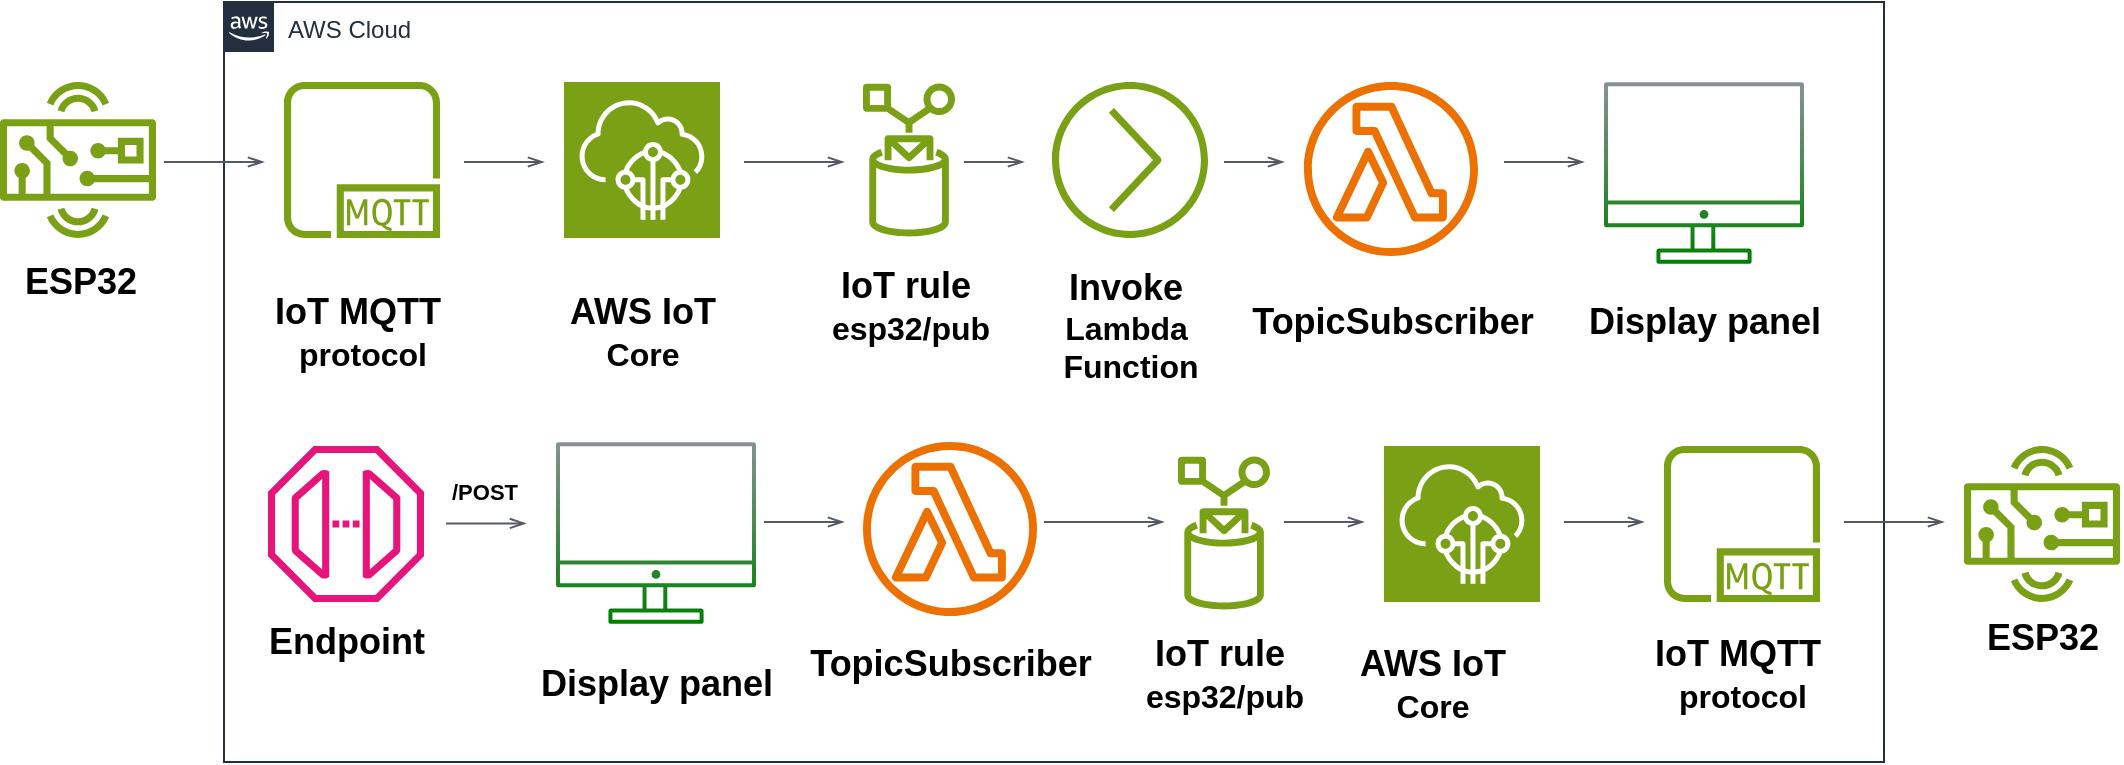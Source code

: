 <mxfile version="24.8.4">
  <diagram name="Página-1" id="5BdmWcABMLE6zPCTc5k9">
    <mxGraphModel dx="1210" dy="562" grid="1" gridSize="10" guides="1" tooltips="1" connect="1" arrows="1" fold="1" page="1" pageScale="1" pageWidth="827" pageHeight="1169" math="0" shadow="0">
      <root>
        <mxCell id="0" />
        <mxCell id="1" parent="0" />
        <object label="" ESP32="" id="jmQkS_m5FV4tJ4RguuTS-18">
          <mxCell style="sketch=0;outlineConnect=0;fontColor=#232F3E;gradientColor=none;fillColor=#7AA116;strokeColor=none;dashed=0;verticalLabelPosition=bottom;verticalAlign=top;align=center;html=1;fontSize=12;fontStyle=0;aspect=fixed;pointerEvents=1;shape=mxgraph.aws4.hardware_board;" vertex="1" parent="1">
            <mxGeometry x="-112" y="380" width="78" height="78" as="geometry" />
          </mxCell>
        </object>
        <mxCell id="jmQkS_m5FV4tJ4RguuTS-31" value="" style="sketch=0;outlineConnect=0;fontColor=#232F3E;gradientColor=none;fillColor=#7AA116;strokeColor=none;dashed=0;verticalLabelPosition=bottom;verticalAlign=top;align=center;html=1;fontSize=12;fontStyle=0;aspect=fixed;pointerEvents=1;shape=mxgraph.aws4.hardware_board;" vertex="1" parent="1">
          <mxGeometry x="870" y="562" width="78" height="78" as="geometry" />
        </mxCell>
        <mxCell id="jmQkS_m5FV4tJ4RguuTS-34" value="&lt;font style=&quot;font-size: 18px;&quot;&gt;&lt;b&gt;ESP32&lt;/b&gt;&lt;/font&gt;" style="text;html=1;align=center;verticalAlign=middle;resizable=0;points=[];autosize=1;strokeColor=none;fillColor=none;" vertex="1" parent="1">
          <mxGeometry x="-112" y="460" width="80" height="40" as="geometry" />
        </mxCell>
        <mxCell id="jmQkS_m5FV4tJ4RguuTS-74" value="&lt;font style=&quot;font-size: 18px;&quot;&gt;&lt;b&gt;ESP32&lt;/b&gt;&lt;/font&gt;" style="text;html=1;align=center;verticalAlign=middle;resizable=0;points=[];autosize=1;strokeColor=none;fillColor=none;" vertex="1" parent="1">
          <mxGeometry x="869" y="638" width="80" height="40" as="geometry" />
        </mxCell>
        <mxCell id="jmQkS_m5FV4tJ4RguuTS-16" value="" style="sketch=0;outlineConnect=0;fontColor=#232F3E;gradientColor=none;fillColor=#7AA116;strokeColor=none;dashed=0;verticalLabelPosition=bottom;verticalAlign=top;align=center;html=1;fontSize=12;fontStyle=0;aspect=fixed;pointerEvents=1;shape=mxgraph.aws4.mqtt_protocol;" vertex="1" parent="1">
          <mxGeometry x="30" y="380" width="78" height="78" as="geometry" />
        </mxCell>
        <mxCell id="jmQkS_m5FV4tJ4RguuTS-30" value="" style="sketch=0;points=[[0,0,0],[0.25,0,0],[0.5,0,0],[0.75,0,0],[1,0,0],[0,1,0],[0.25,1,0],[0.5,1,0],[0.75,1,0],[1,1,0],[0,0.25,0],[0,0.5,0],[0,0.75,0],[1,0.25,0],[1,0.5,0],[1,0.75,0]];outlineConnect=0;fontColor=#232F3E;fillColor=#7AA116;strokeColor=#ffffff;dashed=0;verticalLabelPosition=bottom;verticalAlign=top;align=center;html=1;fontSize=12;fontStyle=0;aspect=fixed;shape=mxgraph.aws4.resourceIcon;resIcon=mxgraph.aws4.iot_core;" vertex="1" parent="1">
          <mxGeometry x="170" y="380" width="78" height="78" as="geometry" />
        </mxCell>
        <mxCell id="jmQkS_m5FV4tJ4RguuTS-19" value="" style="sketch=0;outlineConnect=0;fontColor=#232F3E;gradientColor=none;fillColor=#7AA116;strokeColor=none;dashed=0;verticalLabelPosition=bottom;verticalAlign=top;align=center;html=1;fontSize=12;fontStyle=0;aspect=fixed;pointerEvents=1;shape=mxgraph.aws4.rule;" vertex="1" parent="1">
          <mxGeometry x="319.5" y="380" width="46" height="78" as="geometry" />
        </mxCell>
        <mxCell id="jmQkS_m5FV4tJ4RguuTS-20" value="" style="sketch=0;outlineConnect=0;fontColor=#232F3E;gradientColor=none;fillColor=#7AA116;strokeColor=none;dashed=0;verticalLabelPosition=bottom;verticalAlign=top;align=center;html=1;fontSize=12;fontStyle=0;aspect=fixed;pointerEvents=1;shape=mxgraph.aws4.action;" vertex="1" parent="1">
          <mxGeometry x="414" y="380" width="78" height="78" as="geometry" />
        </mxCell>
        <mxCell id="jmQkS_m5FV4tJ4RguuTS-12" value="" style="sketch=0;outlineConnect=0;fontColor=#232F3E;gradientColor=none;fillColor=#ED7100;strokeColor=none;dashed=0;verticalLabelPosition=bottom;verticalAlign=top;align=center;html=1;fontSize=12;fontStyle=0;aspect=fixed;pointerEvents=1;shape=mxgraph.aws4.lambda_function;" vertex="1" parent="1">
          <mxGeometry x="540" y="380" width="87" height="87" as="geometry" />
        </mxCell>
        <mxCell id="jmQkS_m5FV4tJ4RguuTS-21" value="" style="sketch=0;outlineConnect=0;gradientColor=green;fontColor=#545B64;strokeColor=green;fillColor=#879196;dashed=0;verticalLabelPosition=bottom;verticalAlign=top;align=center;html=1;fontSize=12;fontStyle=0;aspect=fixed;shape=mxgraph.aws4.illustration_desktop;pointerEvents=1" vertex="1" parent="1">
          <mxGeometry x="690" y="380" width="100" height="91" as="geometry" />
        </mxCell>
        <mxCell id="jmQkS_m5FV4tJ4RguuTS-22" value="" style="sketch=0;outlineConnect=0;gradientColor=green;fontColor=#545B64;strokeColor=green;fillColor=#879196;dashed=0;verticalLabelPosition=bottom;verticalAlign=top;align=center;html=1;fontSize=12;fontStyle=0;aspect=fixed;shape=mxgraph.aws4.illustration_desktop;pointerEvents=1" vertex="1" parent="1">
          <mxGeometry x="166" y="560" width="100" height="91" as="geometry" />
        </mxCell>
        <mxCell id="jmQkS_m5FV4tJ4RguuTS-26" value="" style="sketch=0;outlineConnect=0;fontColor=#232F3E;gradientColor=none;fillColor=#7AA116;strokeColor=none;dashed=0;verticalLabelPosition=bottom;verticalAlign=top;align=center;html=1;fontSize=12;fontStyle=0;aspect=fixed;pointerEvents=1;shape=mxgraph.aws4.rule;" vertex="1" parent="1">
          <mxGeometry x="477" y="566.5" width="46" height="78" as="geometry" />
        </mxCell>
        <mxCell id="jmQkS_m5FV4tJ4RguuTS-36" value="&lt;font style=&quot;font-size: 18px;&quot;&gt;&lt;b&gt;IoT MQTT&amp;nbsp;&lt;/b&gt;&lt;/font&gt;&lt;div&gt;&lt;font size=&quot;3&quot; style=&quot;&quot;&gt;&lt;b&gt;protocol&lt;/b&gt;&lt;/font&gt;&lt;/div&gt;" style="text;html=1;align=center;verticalAlign=middle;resizable=0;points=[];autosize=1;strokeColor=none;fillColor=none;" vertex="1" parent="1">
          <mxGeometry x="14" y="480" width="110" height="50" as="geometry" />
        </mxCell>
        <mxCell id="jmQkS_m5FV4tJ4RguuTS-38" value="&lt;font style=&quot;font-size: 18px;&quot;&gt;&lt;b&gt;AWS IoT&lt;/b&gt;&lt;/font&gt;&lt;div&gt;&lt;font size=&quot;3&quot; style=&quot;&quot;&gt;&lt;b&gt;Core&lt;/b&gt;&lt;/font&gt;&lt;/div&gt;" style="text;html=1;align=center;verticalAlign=middle;resizable=0;points=[];autosize=1;strokeColor=none;fillColor=none;" vertex="1" parent="1">
          <mxGeometry x="159" y="480" width="100" height="50" as="geometry" />
        </mxCell>
        <mxCell id="jmQkS_m5FV4tJ4RguuTS-40" value="&lt;font style=&quot;font-size: 18px;&quot;&gt;&lt;b&gt;Invoke&amp;nbsp;&lt;/b&gt;&lt;/font&gt;&lt;div&gt;&lt;font size=&quot;3&quot; style=&quot;&quot;&gt;&lt;b&gt;Lambda&amp;nbsp;&lt;/b&gt;&lt;/font&gt;&lt;/div&gt;&lt;div&gt;&lt;font size=&quot;3&quot; style=&quot;&quot;&gt;&lt;b&gt;Function&lt;/b&gt;&lt;/font&gt;&lt;/div&gt;" style="text;html=1;align=center;verticalAlign=middle;resizable=0;points=[];autosize=1;strokeColor=none;fillColor=none;" vertex="1" parent="1">
          <mxGeometry x="408" y="467" width="90" height="70" as="geometry" />
        </mxCell>
        <mxCell id="jmQkS_m5FV4tJ4RguuTS-45" value="&lt;font style=&quot;font-size: 18px;&quot;&gt;&lt;b&gt;Display panel&lt;/b&gt;&lt;/font&gt;" style="text;html=1;align=center;verticalAlign=middle;resizable=0;points=[];autosize=1;strokeColor=none;fillColor=none;" vertex="1" parent="1">
          <mxGeometry x="670" y="480" width="140" height="40" as="geometry" />
        </mxCell>
        <mxCell id="jmQkS_m5FV4tJ4RguuTS-39" value="&lt;font style=&quot;font-size: 18px;&quot;&gt;&lt;b&gt;IoT rule&amp;nbsp;&lt;/b&gt;&lt;/font&gt;&lt;div&gt;&lt;font size=&quot;3&quot; style=&quot;&quot;&gt;&lt;b&gt;esp32/pub&lt;/b&gt;&lt;/font&gt;&lt;/div&gt;" style="text;html=1;align=center;verticalAlign=middle;resizable=0;points=[];autosize=1;strokeColor=none;fillColor=none;" vertex="1" parent="1">
          <mxGeometry x="292.5" y="467" width="100" height="50" as="geometry" />
        </mxCell>
        <mxCell id="jmQkS_m5FV4tJ4RguuTS-41" value="&lt;font style=&quot;font-size: 18px;&quot;&gt;&lt;b&gt;TopicSubscriber&lt;/b&gt;&lt;/font&gt;" style="text;html=1;align=center;verticalAlign=middle;resizable=0;points=[];autosize=1;strokeColor=none;fillColor=none;" vertex="1" parent="1">
          <mxGeometry x="503.5" y="480" width="160" height="40" as="geometry" />
        </mxCell>
        <mxCell id="jmQkS_m5FV4tJ4RguuTS-66" value="" style="sketch=0;outlineConnect=0;fontColor=#232F3E;gradientColor=none;fillColor=#ED7100;strokeColor=none;dashed=0;verticalLabelPosition=bottom;verticalAlign=top;align=center;html=1;fontSize=12;fontStyle=0;aspect=fixed;pointerEvents=1;shape=mxgraph.aws4.lambda_function;" vertex="1" parent="1">
          <mxGeometry x="319.5" y="560" width="87" height="87" as="geometry" />
        </mxCell>
        <mxCell id="jmQkS_m5FV4tJ4RguuTS-68" value="&lt;font style=&quot;font-size: 18px;&quot;&gt;&lt;b&gt;Display panel&lt;/b&gt;&lt;/font&gt;" style="text;html=1;align=center;verticalAlign=middle;resizable=0;points=[];autosize=1;strokeColor=none;fillColor=none;" vertex="1" parent="1">
          <mxGeometry x="146" y="661" width="140" height="40" as="geometry" />
        </mxCell>
        <mxCell id="jmQkS_m5FV4tJ4RguuTS-70" value="&lt;font style=&quot;font-size: 18px;&quot;&gt;&lt;b&gt;TopicSubscriber&lt;/b&gt;&lt;/font&gt;" style="text;html=1;align=center;verticalAlign=middle;resizable=0;points=[];autosize=1;strokeColor=none;fillColor=none;" vertex="1" parent="1">
          <mxGeometry x="283" y="651" width="160" height="40" as="geometry" />
        </mxCell>
        <mxCell id="jmQkS_m5FV4tJ4RguuTS-71" value="&lt;font style=&quot;font-size: 18px;&quot;&gt;&lt;b&gt;IoT rule&amp;nbsp;&lt;/b&gt;&lt;/font&gt;&lt;div&gt;&lt;font size=&quot;3&quot; style=&quot;&quot;&gt;&lt;b&gt;esp32/pub&lt;/b&gt;&lt;/font&gt;&lt;/div&gt;" style="text;html=1;align=center;verticalAlign=middle;resizable=0;points=[];autosize=1;strokeColor=none;fillColor=none;" vertex="1" parent="1">
          <mxGeometry x="450" y="651" width="100" height="50" as="geometry" />
        </mxCell>
        <mxCell id="jmQkS_m5FV4tJ4RguuTS-72" value="&lt;font style=&quot;font-size: 18px;&quot;&gt;&lt;b&gt;AWS IoT&lt;/b&gt;&lt;/font&gt;&lt;div&gt;&lt;font size=&quot;3&quot; style=&quot;&quot;&gt;&lt;b&gt;Core&lt;/b&gt;&lt;/font&gt;&lt;/div&gt;" style="text;html=1;align=center;verticalAlign=middle;resizable=0;points=[];autosize=1;strokeColor=none;fillColor=none;" vertex="1" parent="1">
          <mxGeometry x="554" y="656" width="100" height="50" as="geometry" />
        </mxCell>
        <mxCell id="jmQkS_m5FV4tJ4RguuTS-77" value="AWS Cloud" style="points=[[0,0],[0.25,0],[0.5,0],[0.75,0],[1,0],[1,0.25],[1,0.5],[1,0.75],[1,1],[0.75,1],[0.5,1],[0.25,1],[0,1],[0,0.75],[0,0.5],[0,0.25]];outlineConnect=0;gradientColor=none;html=1;whiteSpace=wrap;fontSize=12;fontStyle=0;container=1;pointerEvents=0;collapsible=0;recursiveResize=0;shape=mxgraph.aws4.group;grIcon=mxgraph.aws4.group_aws_cloud_alt;strokeColor=#232F3E;fillColor=none;verticalAlign=top;align=left;spacingLeft=30;fontColor=#232F3E;dashed=0;" vertex="1" parent="1">
          <mxGeometry y="340" width="830" height="380" as="geometry" />
        </mxCell>
        <mxCell id="jmQkS_m5FV4tJ4RguuTS-88" value="" style="edgeStyle=orthogonalEdgeStyle;html=1;endArrow=openThin;elbow=vertical;startArrow=none;endFill=0;strokeColor=#545B64;rounded=0;" edge="1" parent="jmQkS_m5FV4tJ4RguuTS-77">
          <mxGeometry width="100" relative="1" as="geometry">
            <mxPoint x="120" y="80" as="sourcePoint" />
            <mxPoint x="160" y="80" as="targetPoint" />
            <Array as="points">
              <mxPoint x="150" y="80" />
              <mxPoint x="150" y="80" />
            </Array>
          </mxGeometry>
        </mxCell>
        <mxCell id="jmQkS_m5FV4tJ4RguuTS-90" value="" style="edgeStyle=orthogonalEdgeStyle;html=1;endArrow=openThin;elbow=vertical;startArrow=none;endFill=0;strokeColor=#545B64;rounded=0;" edge="1" parent="jmQkS_m5FV4tJ4RguuTS-77">
          <mxGeometry width="100" relative="1" as="geometry">
            <mxPoint x="260" y="80" as="sourcePoint" />
            <mxPoint x="310" y="80" as="targetPoint" />
          </mxGeometry>
        </mxCell>
        <mxCell id="jmQkS_m5FV4tJ4RguuTS-92" value="" style="edgeStyle=orthogonalEdgeStyle;html=1;endArrow=openThin;elbow=vertical;startArrow=none;endFill=0;strokeColor=#545B64;rounded=0;" edge="1" parent="jmQkS_m5FV4tJ4RguuTS-77">
          <mxGeometry width="100" relative="1" as="geometry">
            <mxPoint x="370" y="80" as="sourcePoint" />
            <mxPoint x="400" y="80" as="targetPoint" />
          </mxGeometry>
        </mxCell>
        <mxCell id="jmQkS_m5FV4tJ4RguuTS-93" value="" style="edgeStyle=orthogonalEdgeStyle;html=1;endArrow=openThin;elbow=vertical;startArrow=none;endFill=0;strokeColor=#545B64;rounded=0;" edge="1" parent="jmQkS_m5FV4tJ4RguuTS-77">
          <mxGeometry width="100" relative="1" as="geometry">
            <mxPoint x="500" y="80" as="sourcePoint" />
            <mxPoint x="530" y="80" as="targetPoint" />
            <Array as="points">
              <mxPoint x="510" y="80" />
              <mxPoint x="510" y="80" />
            </Array>
          </mxGeometry>
        </mxCell>
        <mxCell id="jmQkS_m5FV4tJ4RguuTS-94" value="" style="edgeStyle=orthogonalEdgeStyle;html=1;endArrow=openThin;elbow=vertical;startArrow=none;endFill=0;strokeColor=#545B64;rounded=0;" edge="1" parent="jmQkS_m5FV4tJ4RguuTS-77">
          <mxGeometry width="100" relative="1" as="geometry">
            <mxPoint x="640" y="80" as="sourcePoint" />
            <mxPoint x="680" y="80" as="targetPoint" />
          </mxGeometry>
        </mxCell>
        <mxCell id="jmQkS_m5FV4tJ4RguuTS-97" value="" style="edgeStyle=orthogonalEdgeStyle;html=1;endArrow=openThin;elbow=vertical;startArrow=none;endFill=0;strokeColor=#545B64;rounded=0;" edge="1" parent="jmQkS_m5FV4tJ4RguuTS-77">
          <mxGeometry width="100" relative="1" as="geometry">
            <mxPoint x="111" y="260.71" as="sourcePoint" />
            <mxPoint x="151" y="260.71" as="targetPoint" />
          </mxGeometry>
        </mxCell>
        <mxCell id="jmQkS_m5FV4tJ4RguuTS-98" value="" style="edgeStyle=orthogonalEdgeStyle;html=1;endArrow=openThin;elbow=vertical;startArrow=none;endFill=0;strokeColor=#545B64;rounded=0;" edge="1" parent="jmQkS_m5FV4tJ4RguuTS-77">
          <mxGeometry width="100" relative="1" as="geometry">
            <mxPoint x="270" y="260" as="sourcePoint" />
            <mxPoint x="310" y="260" as="targetPoint" />
          </mxGeometry>
        </mxCell>
        <mxCell id="jmQkS_m5FV4tJ4RguuTS-99" value="" style="edgeStyle=orthogonalEdgeStyle;html=1;endArrow=openThin;elbow=vertical;startArrow=none;endFill=0;strokeColor=#545B64;rounded=0;" edge="1" parent="jmQkS_m5FV4tJ4RguuTS-77">
          <mxGeometry width="100" relative="1" as="geometry">
            <mxPoint x="410" y="260" as="sourcePoint" />
            <mxPoint x="470" y="260" as="targetPoint" />
          </mxGeometry>
        </mxCell>
        <mxCell id="jmQkS_m5FV4tJ4RguuTS-15" value="" style="sketch=0;points=[[0,0,0],[0.25,0,0],[0.5,0,0],[0.75,0,0],[1,0,0],[0,1,0],[0.25,1,0],[0.5,1,0],[0.75,1,0],[1,1,0],[0,0.25,0],[0,0.5,0],[0,0.75,0],[1,0.25,0],[1,0.5,0],[1,0.75,0]];outlineConnect=0;fontColor=#232F3E;fillColor=#7AA116;strokeColor=#ffffff;dashed=0;verticalLabelPosition=bottom;verticalAlign=top;align=center;html=1;fontSize=12;fontStyle=0;aspect=fixed;shape=mxgraph.aws4.resourceIcon;resIcon=mxgraph.aws4.iot_core;" vertex="1" parent="jmQkS_m5FV4tJ4RguuTS-77">
          <mxGeometry x="580" y="222" width="78" height="78" as="geometry" />
        </mxCell>
        <mxCell id="jmQkS_m5FV4tJ4RguuTS-27" value="" style="sketch=0;outlineConnect=0;fontColor=#232F3E;gradientColor=none;fillColor=#7AA116;strokeColor=none;dashed=0;verticalLabelPosition=bottom;verticalAlign=top;align=center;html=1;fontSize=12;fontStyle=0;aspect=fixed;pointerEvents=1;shape=mxgraph.aws4.mqtt_protocol;" vertex="1" parent="jmQkS_m5FV4tJ4RguuTS-77">
          <mxGeometry x="720" y="222" width="78" height="78" as="geometry" />
        </mxCell>
        <mxCell id="jmQkS_m5FV4tJ4RguuTS-73" value="&lt;font style=&quot;font-size: 18px;&quot;&gt;&lt;b&gt;IoT MQTT&amp;nbsp;&lt;/b&gt;&lt;/font&gt;&lt;div&gt;&lt;font size=&quot;3&quot; style=&quot;&quot;&gt;&lt;b&gt;protocol&lt;/b&gt;&lt;/font&gt;&lt;/div&gt;" style="text;html=1;align=center;verticalAlign=middle;resizable=0;points=[];autosize=1;strokeColor=none;fillColor=none;" vertex="1" parent="jmQkS_m5FV4tJ4RguuTS-77">
          <mxGeometry x="704" y="311" width="110" height="50" as="geometry" />
        </mxCell>
        <mxCell id="jmQkS_m5FV4tJ4RguuTS-101" value="" style="edgeStyle=orthogonalEdgeStyle;html=1;endArrow=openThin;elbow=vertical;startArrow=none;endFill=0;strokeColor=#545B64;rounded=0;" edge="1" parent="jmQkS_m5FV4tJ4RguuTS-77">
          <mxGeometry width="100" relative="1" as="geometry">
            <mxPoint x="530" y="260" as="sourcePoint" />
            <mxPoint x="570" y="260" as="targetPoint" />
          </mxGeometry>
        </mxCell>
        <mxCell id="jmQkS_m5FV4tJ4RguuTS-103" value="" style="edgeStyle=orthogonalEdgeStyle;html=1;endArrow=openThin;elbow=vertical;startArrow=none;endFill=0;strokeColor=#545B64;rounded=0;" edge="1" parent="jmQkS_m5FV4tJ4RguuTS-77">
          <mxGeometry width="100" relative="1" as="geometry">
            <mxPoint x="670" y="260" as="sourcePoint" />
            <mxPoint x="710" y="260" as="targetPoint" />
          </mxGeometry>
        </mxCell>
        <mxCell id="jmQkS_m5FV4tJ4RguuTS-105" value="" style="edgeStyle=orthogonalEdgeStyle;html=1;endArrow=openThin;elbow=vertical;startArrow=none;endFill=0;strokeColor=#545B64;rounded=0;" edge="1" parent="jmQkS_m5FV4tJ4RguuTS-77">
          <mxGeometry width="100" relative="1" as="geometry">
            <mxPoint x="810" y="260" as="sourcePoint" />
            <mxPoint x="860" y="260" as="targetPoint" />
          </mxGeometry>
        </mxCell>
        <mxCell id="jmQkS_m5FV4tJ4RguuTS-106" value="&lt;font style=&quot;font-size: 11px;&quot;&gt;&lt;b style=&quot;&quot;&gt;/POST&lt;/b&gt;&lt;/font&gt;" style="text;html=1;align=center;verticalAlign=middle;resizable=0;points=[];autosize=1;strokeColor=none;fillColor=none;" vertex="1" parent="jmQkS_m5FV4tJ4RguuTS-77">
          <mxGeometry x="100" y="229.5" width="60" height="30" as="geometry" />
        </mxCell>
        <mxCell id="jmQkS_m5FV4tJ4RguuTS-23" value="" style="sketch=0;outlineConnect=0;fontColor=#232F3E;gradientColor=none;fillColor=#E7157B;strokeColor=none;dashed=0;verticalLabelPosition=bottom;verticalAlign=top;align=center;html=1;fontSize=12;fontStyle=0;aspect=fixed;pointerEvents=1;shape=mxgraph.aws4.endpoint;" vertex="1" parent="jmQkS_m5FV4tJ4RguuTS-77">
          <mxGeometry x="22" y="222" width="78" height="78" as="geometry" />
        </mxCell>
        <mxCell id="jmQkS_m5FV4tJ4RguuTS-67" value="&lt;font style=&quot;font-size: 18px;&quot;&gt;&lt;b&gt;Endpoint&lt;/b&gt;&lt;/font&gt;" style="text;html=1;align=center;verticalAlign=middle;resizable=0;points=[];autosize=1;strokeColor=none;fillColor=none;" vertex="1" parent="jmQkS_m5FV4tJ4RguuTS-77">
          <mxGeometry x="11" y="300" width="100" height="40" as="geometry" />
        </mxCell>
        <mxCell id="jmQkS_m5FV4tJ4RguuTS-104" value="" style="edgeStyle=orthogonalEdgeStyle;html=1;endArrow=openThin;elbow=vertical;startArrow=none;endFill=0;strokeColor=#545B64;rounded=0;" edge="1" parent="1">
          <mxGeometry width="100" relative="1" as="geometry">
            <mxPoint x="-30" y="420" as="sourcePoint" />
            <mxPoint x="20" y="420" as="targetPoint" />
          </mxGeometry>
        </mxCell>
      </root>
    </mxGraphModel>
  </diagram>
</mxfile>
